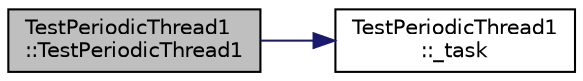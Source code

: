digraph "TestPeriodicThread1::TestPeriodicThread1"
{
 // INTERACTIVE_SVG=YES
  edge [fontname="Helvetica",fontsize="10",labelfontname="Helvetica",labelfontsize="10"];
  node [fontname="Helvetica",fontsize="10",shape=record];
  rankdir="LR";
  Node1 [label="TestPeriodicThread1\l::TestPeriodicThread1",height=0.2,width=0.4,color="black", fillcolor="grey75", style="filled", fontcolor="black"];
  Node1 -> Node2 [color="midnightblue",fontsize="10",style="solid",fontname="Helvetica"];
  Node2 [label="TestPeriodicThread1\l::_task",height=0.2,width=0.4,color="black", fillcolor="white", style="filled",URL="$classTestPeriodicThread1.html#abb711b51f437c383917a4f65468b37b0"];
}
